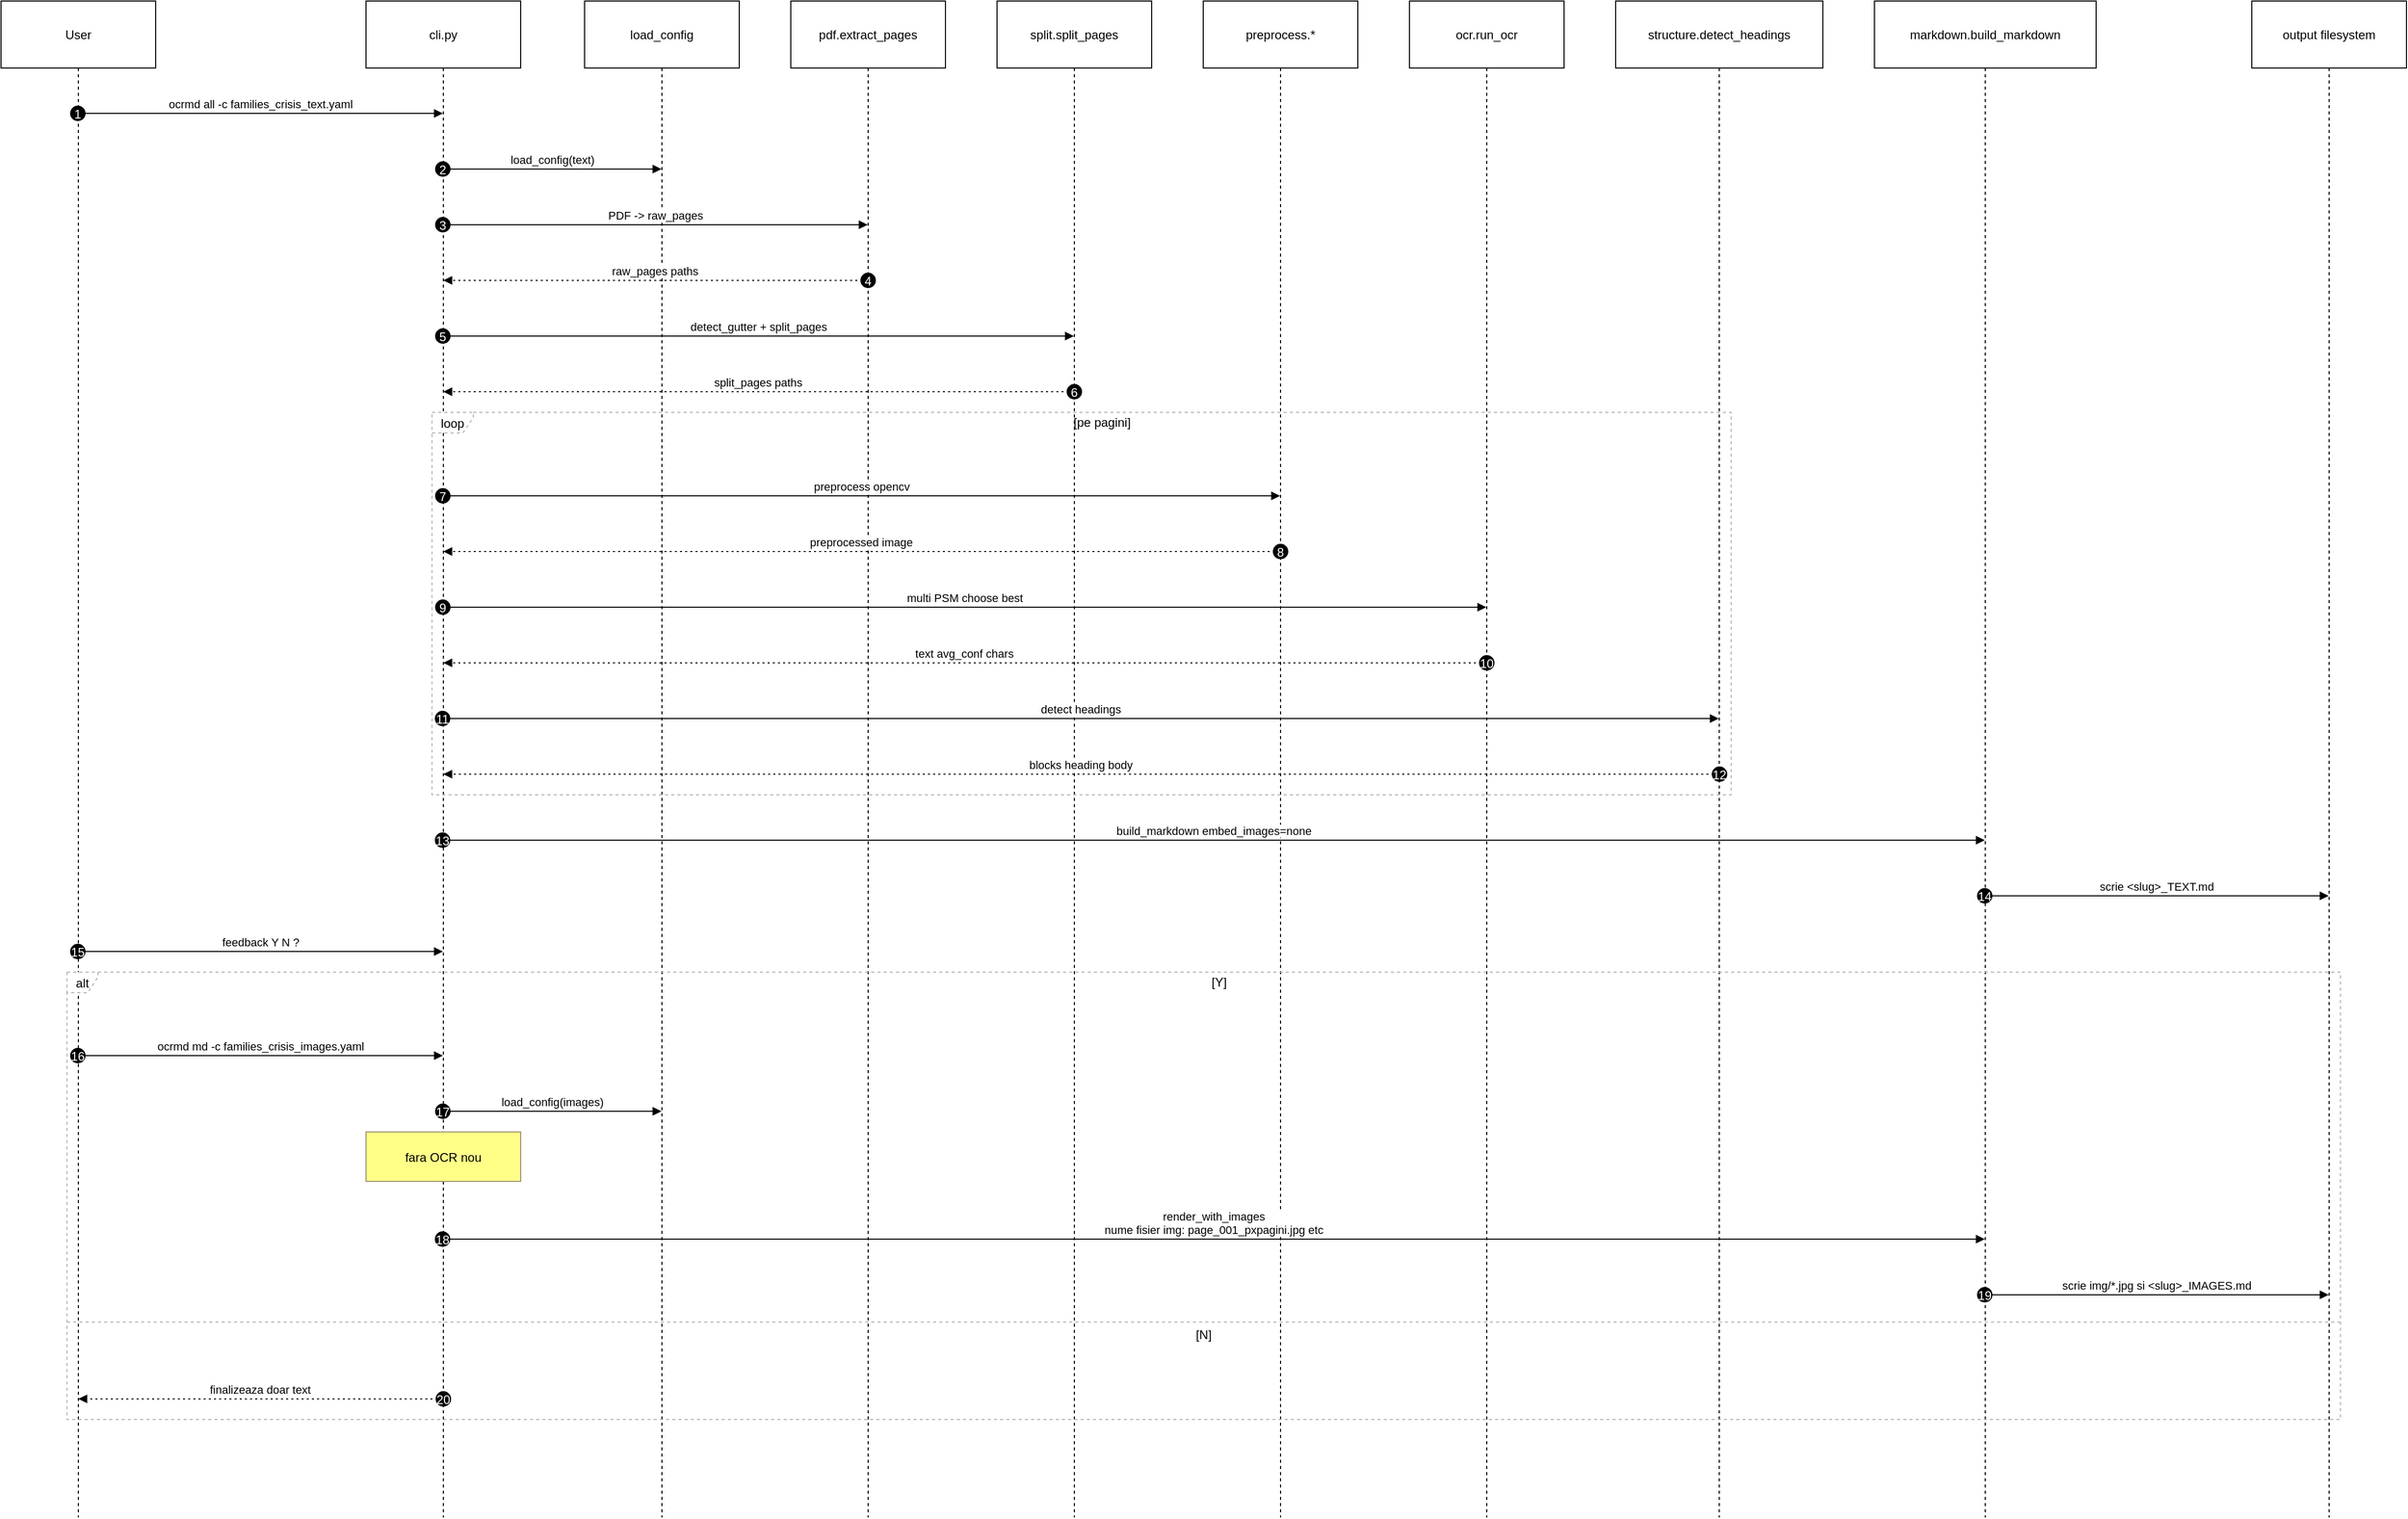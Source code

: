 <mxfile version="28.1.1">
  <diagram name="Page-1" id="D2X9OnKJfMjYs0qeHBm_">
    <mxGraphModel dx="1260" dy="659" grid="1" gridSize="10" guides="1" tooltips="1" connect="1" arrows="1" fold="1" page="1" pageScale="1" pageWidth="850" pageHeight="1100" math="0" shadow="0">
      <root>
        <mxCell id="0" />
        <mxCell id="1" parent="0" />
        <mxCell id="CEkG0doO9fT-v-tT8TTs-1" value="User" style="shape=umlLifeline;perimeter=lifelinePerimeter;whiteSpace=wrap;container=1;dropTarget=0;collapsible=0;recursiveResize=0;outlineConnect=0;portConstraint=eastwest;newEdgeStyle={&quot;edgeStyle&quot;:&quot;elbowEdgeStyle&quot;,&quot;elbow&quot;:&quot;vertical&quot;,&quot;curved&quot;:0,&quot;rounded&quot;:0};size=65;" vertex="1" parent="1">
          <mxGeometry x="20" y="20" width="150" height="1471" as="geometry" />
        </mxCell>
        <mxCell id="CEkG0doO9fT-v-tT8TTs-2" value="cli.py" style="shape=umlLifeline;perimeter=lifelinePerimeter;whiteSpace=wrap;container=1;dropTarget=0;collapsible=0;recursiveResize=0;outlineConnect=0;portConstraint=eastwest;newEdgeStyle={&quot;edgeStyle&quot;:&quot;elbowEdgeStyle&quot;,&quot;elbow&quot;:&quot;vertical&quot;,&quot;curved&quot;:0,&quot;rounded&quot;:0};size=65;" vertex="1" parent="1">
          <mxGeometry x="374" y="20" width="150" height="1471" as="geometry" />
        </mxCell>
        <mxCell id="CEkG0doO9fT-v-tT8TTs-3" value="load_config" style="shape=umlLifeline;perimeter=lifelinePerimeter;whiteSpace=wrap;container=1;dropTarget=0;collapsible=0;recursiveResize=0;outlineConnect=0;portConstraint=eastwest;newEdgeStyle={&quot;edgeStyle&quot;:&quot;elbowEdgeStyle&quot;,&quot;elbow&quot;:&quot;vertical&quot;,&quot;curved&quot;:0,&quot;rounded&quot;:0};size=65;" vertex="1" parent="1">
          <mxGeometry x="586" y="20" width="150" height="1471" as="geometry" />
        </mxCell>
        <mxCell id="CEkG0doO9fT-v-tT8TTs-4" value="pdf.extract_pages" style="shape=umlLifeline;perimeter=lifelinePerimeter;whiteSpace=wrap;container=1;dropTarget=0;collapsible=0;recursiveResize=0;outlineConnect=0;portConstraint=eastwest;newEdgeStyle={&quot;edgeStyle&quot;:&quot;elbowEdgeStyle&quot;,&quot;elbow&quot;:&quot;vertical&quot;,&quot;curved&quot;:0,&quot;rounded&quot;:0};size=65;" vertex="1" parent="1">
          <mxGeometry x="786" y="20" width="150" height="1471" as="geometry" />
        </mxCell>
        <mxCell id="CEkG0doO9fT-v-tT8TTs-5" value="split.split_pages" style="shape=umlLifeline;perimeter=lifelinePerimeter;whiteSpace=wrap;container=1;dropTarget=0;collapsible=0;recursiveResize=0;outlineConnect=0;portConstraint=eastwest;newEdgeStyle={&quot;edgeStyle&quot;:&quot;elbowEdgeStyle&quot;,&quot;elbow&quot;:&quot;vertical&quot;,&quot;curved&quot;:0,&quot;rounded&quot;:0};size=65;" vertex="1" parent="1">
          <mxGeometry x="986" y="20" width="150" height="1471" as="geometry" />
        </mxCell>
        <mxCell id="CEkG0doO9fT-v-tT8TTs-6" value="preprocess.*" style="shape=umlLifeline;perimeter=lifelinePerimeter;whiteSpace=wrap;container=1;dropTarget=0;collapsible=0;recursiveResize=0;outlineConnect=0;portConstraint=eastwest;newEdgeStyle={&quot;edgeStyle&quot;:&quot;elbowEdgeStyle&quot;,&quot;elbow&quot;:&quot;vertical&quot;,&quot;curved&quot;:0,&quot;rounded&quot;:0};size=65;" vertex="1" parent="1">
          <mxGeometry x="1186" y="20" width="150" height="1471" as="geometry" />
        </mxCell>
        <mxCell id="CEkG0doO9fT-v-tT8TTs-7" value="ocr.run_ocr" style="shape=umlLifeline;perimeter=lifelinePerimeter;whiteSpace=wrap;container=1;dropTarget=0;collapsible=0;recursiveResize=0;outlineConnect=0;portConstraint=eastwest;newEdgeStyle={&quot;edgeStyle&quot;:&quot;elbowEdgeStyle&quot;,&quot;elbow&quot;:&quot;vertical&quot;,&quot;curved&quot;:0,&quot;rounded&quot;:0};size=65;" vertex="1" parent="1">
          <mxGeometry x="1386" y="20" width="150" height="1471" as="geometry" />
        </mxCell>
        <mxCell id="CEkG0doO9fT-v-tT8TTs-8" value="structure.detect_headings" style="shape=umlLifeline;perimeter=lifelinePerimeter;whiteSpace=wrap;container=1;dropTarget=0;collapsible=0;recursiveResize=0;outlineConnect=0;portConstraint=eastwest;newEdgeStyle={&quot;edgeStyle&quot;:&quot;elbowEdgeStyle&quot;,&quot;elbow&quot;:&quot;vertical&quot;,&quot;curved&quot;:0,&quot;rounded&quot;:0};size=65;" vertex="1" parent="1">
          <mxGeometry x="1586" y="20" width="201" height="1471" as="geometry" />
        </mxCell>
        <mxCell id="CEkG0doO9fT-v-tT8TTs-9" value="markdown.build_markdown" style="shape=umlLifeline;perimeter=lifelinePerimeter;whiteSpace=wrap;container=1;dropTarget=0;collapsible=0;recursiveResize=0;outlineConnect=0;portConstraint=eastwest;newEdgeStyle={&quot;edgeStyle&quot;:&quot;elbowEdgeStyle&quot;,&quot;elbow&quot;:&quot;vertical&quot;,&quot;curved&quot;:0,&quot;rounded&quot;:0};size=65;" vertex="1" parent="1">
          <mxGeometry x="1837" y="20" width="215" height="1471" as="geometry" />
        </mxCell>
        <mxCell id="CEkG0doO9fT-v-tT8TTs-10" value="output filesystem" style="shape=umlLifeline;perimeter=lifelinePerimeter;whiteSpace=wrap;container=1;dropTarget=0;collapsible=0;recursiveResize=0;outlineConnect=0;portConstraint=eastwest;newEdgeStyle={&quot;edgeStyle&quot;:&quot;elbowEdgeStyle&quot;,&quot;elbow&quot;:&quot;vertical&quot;,&quot;curved&quot;:0,&quot;rounded&quot;:0};size=65;" vertex="1" parent="1">
          <mxGeometry x="2203" y="20" width="150" height="1471" as="geometry" />
        </mxCell>
        <mxCell id="CEkG0doO9fT-v-tT8TTs-11" value="loop" style="shape=umlFrame;dashed=1;pointerEvents=0;dropTarget=0;strokeColor=#B3B3B3;height=20;width=40" vertex="1" parent="1">
          <mxGeometry x="438" y="419" width="1260" height="371" as="geometry" />
        </mxCell>
        <mxCell id="CEkG0doO9fT-v-tT8TTs-12" value="[pe pagini]" style="text;strokeColor=none;fillColor=none;align=center;verticalAlign=middle;whiteSpace=wrap;" vertex="1" parent="CEkG0doO9fT-v-tT8TTs-11">
          <mxGeometry x="40" width="1220" height="20" as="geometry" />
        </mxCell>
        <mxCell id="CEkG0doO9fT-v-tT8TTs-13" value="alt" style="shape=umlFrame;dashed=1;pointerEvents=0;dropTarget=0;strokeColor=#B3B3B3;height=20;width=30" vertex="1" parent="1">
          <mxGeometry x="84" y="962" width="2205" height="434" as="geometry" />
        </mxCell>
        <mxCell id="CEkG0doO9fT-v-tT8TTs-14" value="[Y]" style="text;strokeColor=none;fillColor=none;align=center;verticalAlign=middle;whiteSpace=wrap;" vertex="1" parent="CEkG0doO9fT-v-tT8TTs-13">
          <mxGeometry x="30" width="2175" height="20" as="geometry" />
        </mxCell>
        <mxCell id="CEkG0doO9fT-v-tT8TTs-15" value="[N]" style="shape=line;dashed=1;whiteSpace=wrap;verticalAlign=top;labelPosition=center;verticalLabelPosition=middle;align=center;strokeColor=#B3B3B3;" vertex="1" parent="CEkG0doO9fT-v-tT8TTs-13">
          <mxGeometry y="338" width="2205" height="3" as="geometry" />
        </mxCell>
        <mxCell id="CEkG0doO9fT-v-tT8TTs-16" value="ocrmd all -c families_crisis_text.yaml" style="verticalAlign=bottom;edgeStyle=elbowEdgeStyle;elbow=vertical;curved=0;rounded=0;endArrow=block;" edge="1" parent="1" source="CEkG0doO9fT-v-tT8TTs-1" target="CEkG0doO9fT-v-tT8TTs-2">
          <mxGeometry relative="1" as="geometry">
            <Array as="points">
              <mxPoint x="281" y="129" />
            </Array>
          </mxGeometry>
        </mxCell>
        <mxCell id="CEkG0doO9fT-v-tT8TTs-17" value="1" style="ellipse;aspect=fixed;fillColor=#000000;align=center;fontColor=#FFFFFF;" vertex="1" parent="CEkG0doO9fT-v-tT8TTs-16">
          <mxGeometry width="14" height="14" relative="1" as="geometry">
            <mxPoint x="-184.5" y="-7" as="offset" />
          </mxGeometry>
        </mxCell>
        <mxCell id="CEkG0doO9fT-v-tT8TTs-18" value="load_config(text)" style="verticalAlign=bottom;edgeStyle=elbowEdgeStyle;elbow=vertical;curved=0;rounded=0;endArrow=block;" edge="1" parent="1" source="CEkG0doO9fT-v-tT8TTs-2" target="CEkG0doO9fT-v-tT8TTs-3">
          <mxGeometry relative="1" as="geometry">
            <Array as="points">
              <mxPoint x="564" y="183" />
            </Array>
          </mxGeometry>
        </mxCell>
        <mxCell id="CEkG0doO9fT-v-tT8TTs-19" value="2" style="ellipse;aspect=fixed;fillColor=#000000;align=center;fontColor=#FFFFFF;" vertex="1" parent="CEkG0doO9fT-v-tT8TTs-18">
          <mxGeometry width="14" height="14" relative="1" as="geometry">
            <mxPoint x="-113.5" y="-7" as="offset" />
          </mxGeometry>
        </mxCell>
        <mxCell id="CEkG0doO9fT-v-tT8TTs-20" value="PDF -&gt; raw_pages" style="verticalAlign=bottom;edgeStyle=elbowEdgeStyle;elbow=vertical;curved=0;rounded=0;endArrow=block;" edge="1" parent="1" source="CEkG0doO9fT-v-tT8TTs-2" target="CEkG0doO9fT-v-tT8TTs-4">
          <mxGeometry relative="1" as="geometry">
            <Array as="points">
              <mxPoint x="664" y="237" />
            </Array>
          </mxGeometry>
        </mxCell>
        <mxCell id="CEkG0doO9fT-v-tT8TTs-21" value="3" style="ellipse;aspect=fixed;fillColor=#000000;align=center;fontColor=#FFFFFF;" vertex="1" parent="CEkG0doO9fT-v-tT8TTs-20">
          <mxGeometry width="14" height="14" relative="1" as="geometry">
            <mxPoint x="-213.5" y="-7" as="offset" />
          </mxGeometry>
        </mxCell>
        <mxCell id="CEkG0doO9fT-v-tT8TTs-22" value="raw_pages paths" style="verticalAlign=bottom;edgeStyle=elbowEdgeStyle;elbow=vertical;curved=0;rounded=0;dashed=1;dashPattern=2 3;endArrow=block;" edge="1" parent="1" source="CEkG0doO9fT-v-tT8TTs-4" target="CEkG0doO9fT-v-tT8TTs-2">
          <mxGeometry relative="1" as="geometry">
            <Array as="points">
              <mxPoint x="667" y="291" />
            </Array>
          </mxGeometry>
        </mxCell>
        <mxCell id="CEkG0doO9fT-v-tT8TTs-23" value="4" style="ellipse;aspect=fixed;fillColor=#000000;align=center;fontColor=#FFFFFF;" vertex="1" parent="CEkG0doO9fT-v-tT8TTs-22">
          <mxGeometry width="14" height="14" relative="1" as="geometry">
            <mxPoint x="199.5" y="-7" as="offset" />
          </mxGeometry>
        </mxCell>
        <mxCell id="CEkG0doO9fT-v-tT8TTs-24" value="detect_gutter + split_pages" style="verticalAlign=bottom;edgeStyle=elbowEdgeStyle;elbow=vertical;curved=0;rounded=0;endArrow=block;" edge="1" parent="1" source="CEkG0doO9fT-v-tT8TTs-2" target="CEkG0doO9fT-v-tT8TTs-5">
          <mxGeometry relative="1" as="geometry">
            <Array as="points">
              <mxPoint x="764" y="345" />
            </Array>
          </mxGeometry>
        </mxCell>
        <mxCell id="CEkG0doO9fT-v-tT8TTs-25" value="5" style="ellipse;aspect=fixed;fillColor=#000000;align=center;fontColor=#FFFFFF;" vertex="1" parent="CEkG0doO9fT-v-tT8TTs-24">
          <mxGeometry width="14" height="14" relative="1" as="geometry">
            <mxPoint x="-313.5" y="-7" as="offset" />
          </mxGeometry>
        </mxCell>
        <mxCell id="CEkG0doO9fT-v-tT8TTs-26" value="split_pages paths" style="verticalAlign=bottom;edgeStyle=elbowEdgeStyle;elbow=vertical;curved=0;rounded=0;dashed=1;dashPattern=2 3;endArrow=block;" edge="1" parent="1" source="CEkG0doO9fT-v-tT8TTs-5" target="CEkG0doO9fT-v-tT8TTs-2">
          <mxGeometry relative="1" as="geometry">
            <Array as="points">
              <mxPoint x="767" y="399" />
            </Array>
          </mxGeometry>
        </mxCell>
        <mxCell id="CEkG0doO9fT-v-tT8TTs-27" value="6" style="ellipse;aspect=fixed;fillColor=#000000;align=center;fontColor=#FFFFFF;" vertex="1" parent="CEkG0doO9fT-v-tT8TTs-26">
          <mxGeometry width="14" height="14" relative="1" as="geometry">
            <mxPoint x="299.5" y="-7" as="offset" />
          </mxGeometry>
        </mxCell>
        <mxCell id="CEkG0doO9fT-v-tT8TTs-28" value="preprocess opencv" style="verticalAlign=bottom;edgeStyle=elbowEdgeStyle;elbow=vertical;curved=0;rounded=0;endArrow=block;" edge="1" parent="1" source="CEkG0doO9fT-v-tT8TTs-2" target="CEkG0doO9fT-v-tT8TTs-6">
          <mxGeometry relative="1" as="geometry">
            <Array as="points">
              <mxPoint x="864" y="500" />
            </Array>
          </mxGeometry>
        </mxCell>
        <mxCell id="CEkG0doO9fT-v-tT8TTs-29" value="7" style="ellipse;aspect=fixed;fillColor=#000000;align=center;fontColor=#FFFFFF;" vertex="1" parent="CEkG0doO9fT-v-tT8TTs-28">
          <mxGeometry width="14" height="14" relative="1" as="geometry">
            <mxPoint x="-413.5" y="-7" as="offset" />
          </mxGeometry>
        </mxCell>
        <mxCell id="CEkG0doO9fT-v-tT8TTs-30" value="preprocessed image" style="verticalAlign=bottom;edgeStyle=elbowEdgeStyle;elbow=vertical;curved=0;rounded=0;dashed=1;dashPattern=2 3;endArrow=block;" edge="1" parent="1" source="CEkG0doO9fT-v-tT8TTs-6" target="CEkG0doO9fT-v-tT8TTs-2">
          <mxGeometry relative="1" as="geometry">
            <Array as="points">
              <mxPoint x="867" y="554" />
            </Array>
          </mxGeometry>
        </mxCell>
        <mxCell id="CEkG0doO9fT-v-tT8TTs-31" value="8" style="ellipse;aspect=fixed;fillColor=#000000;align=center;fontColor=#FFFFFF;" vertex="1" parent="CEkG0doO9fT-v-tT8TTs-30">
          <mxGeometry width="14" height="14" relative="1" as="geometry">
            <mxPoint x="399.5" y="-7" as="offset" />
          </mxGeometry>
        </mxCell>
        <mxCell id="CEkG0doO9fT-v-tT8TTs-32" value="multi PSM choose best" style="verticalAlign=bottom;edgeStyle=elbowEdgeStyle;elbow=vertical;curved=0;rounded=0;endArrow=block;" edge="1" parent="1" source="CEkG0doO9fT-v-tT8TTs-2" target="CEkG0doO9fT-v-tT8TTs-7">
          <mxGeometry relative="1" as="geometry">
            <Array as="points">
              <mxPoint x="964" y="608" />
            </Array>
          </mxGeometry>
        </mxCell>
        <mxCell id="CEkG0doO9fT-v-tT8TTs-33" value="9" style="ellipse;aspect=fixed;fillColor=#000000;align=center;fontColor=#FFFFFF;" vertex="1" parent="CEkG0doO9fT-v-tT8TTs-32">
          <mxGeometry width="14" height="14" relative="1" as="geometry">
            <mxPoint x="-513.5" y="-7" as="offset" />
          </mxGeometry>
        </mxCell>
        <mxCell id="CEkG0doO9fT-v-tT8TTs-34" value="text avg_conf chars" style="verticalAlign=bottom;edgeStyle=elbowEdgeStyle;elbow=vertical;curved=0;rounded=0;dashed=1;dashPattern=2 3;endArrow=block;" edge="1" parent="1" source="CEkG0doO9fT-v-tT8TTs-7" target="CEkG0doO9fT-v-tT8TTs-2">
          <mxGeometry relative="1" as="geometry">
            <Array as="points">
              <mxPoint x="967" y="662" />
            </Array>
          </mxGeometry>
        </mxCell>
        <mxCell id="CEkG0doO9fT-v-tT8TTs-35" value="10" style="ellipse;aspect=fixed;fillColor=#000000;align=center;fontColor=#FFFFFF;" vertex="1" parent="CEkG0doO9fT-v-tT8TTs-34">
          <mxGeometry width="14" height="14" relative="1" as="geometry">
            <mxPoint x="499.5" y="-7" as="offset" />
          </mxGeometry>
        </mxCell>
        <mxCell id="CEkG0doO9fT-v-tT8TTs-36" value="detect headings" style="verticalAlign=bottom;edgeStyle=elbowEdgeStyle;elbow=vertical;curved=0;rounded=0;endArrow=block;" edge="1" parent="1" source="CEkG0doO9fT-v-tT8TTs-2" target="CEkG0doO9fT-v-tT8TTs-8">
          <mxGeometry relative="1" as="geometry">
            <Array as="points">
              <mxPoint x="1076" y="716" />
            </Array>
          </mxGeometry>
        </mxCell>
        <mxCell id="CEkG0doO9fT-v-tT8TTs-37" value="11" style="ellipse;aspect=fixed;fillColor=#000000;align=center;fontColor=#FFFFFF;" vertex="1" parent="CEkG0doO9fT-v-tT8TTs-36">
          <mxGeometry width="14" height="14" relative="1" as="geometry">
            <mxPoint x="-626.25" y="-7" as="offset" />
          </mxGeometry>
        </mxCell>
        <mxCell id="CEkG0doO9fT-v-tT8TTs-38" value="blocks heading body" style="verticalAlign=bottom;edgeStyle=elbowEdgeStyle;elbow=vertical;curved=0;rounded=0;dashed=1;dashPattern=2 3;endArrow=block;" edge="1" parent="1" source="CEkG0doO9fT-v-tT8TTs-8" target="CEkG0doO9fT-v-tT8TTs-2">
          <mxGeometry relative="1" as="geometry">
            <Array as="points">
              <mxPoint x="1079" y="770" />
            </Array>
          </mxGeometry>
        </mxCell>
        <mxCell id="CEkG0doO9fT-v-tT8TTs-39" value="12" style="ellipse;aspect=fixed;fillColor=#000000;align=center;fontColor=#FFFFFF;" vertex="1" parent="CEkG0doO9fT-v-tT8TTs-38">
          <mxGeometry width="14" height="14" relative="1" as="geometry">
            <mxPoint x="612.25" y="-7" as="offset" />
          </mxGeometry>
        </mxCell>
        <mxCell id="CEkG0doO9fT-v-tT8TTs-40" value="build_markdown embed_images=none" style="verticalAlign=bottom;edgeStyle=elbowEdgeStyle;elbow=vertical;curved=0;rounded=0;endArrow=block;" edge="1" parent="1" source="CEkG0doO9fT-v-tT8TTs-2" target="CEkG0doO9fT-v-tT8TTs-9">
          <mxGeometry relative="1" as="geometry">
            <Array as="points">
              <mxPoint x="1205" y="834" />
            </Array>
          </mxGeometry>
        </mxCell>
        <mxCell id="CEkG0doO9fT-v-tT8TTs-41" value="13" style="ellipse;aspect=fixed;fillColor=#000000;align=center;fontColor=#FFFFFF;" vertex="1" parent="CEkG0doO9fT-v-tT8TTs-40">
          <mxGeometry width="14" height="14" relative="1" as="geometry">
            <mxPoint x="-755.25" y="-7" as="offset" />
          </mxGeometry>
        </mxCell>
        <mxCell id="CEkG0doO9fT-v-tT8TTs-42" value="scrie &lt;slug&gt;_TEXT.md" style="verticalAlign=bottom;edgeStyle=elbowEdgeStyle;elbow=vertical;curved=0;rounded=0;endArrow=block;" edge="1" parent="1" source="CEkG0doO9fT-v-tT8TTs-9" target="CEkG0doO9fT-v-tT8TTs-10">
          <mxGeometry relative="1" as="geometry">
            <Array as="points">
              <mxPoint x="2120" y="888" />
            </Array>
          </mxGeometry>
        </mxCell>
        <mxCell id="CEkG0doO9fT-v-tT8TTs-43" value="14" style="ellipse;aspect=fixed;fillColor=#000000;align=center;fontColor=#FFFFFF;" vertex="1" parent="CEkG0doO9fT-v-tT8TTs-42">
          <mxGeometry width="14" height="14" relative="1" as="geometry">
            <mxPoint x="-174" y="-7" as="offset" />
          </mxGeometry>
        </mxCell>
        <mxCell id="CEkG0doO9fT-v-tT8TTs-44" value="feedback Y N ?" style="verticalAlign=bottom;edgeStyle=elbowEdgeStyle;elbow=vertical;curved=0;rounded=0;endArrow=block;" edge="1" parent="1" source="CEkG0doO9fT-v-tT8TTs-1" target="CEkG0doO9fT-v-tT8TTs-2">
          <mxGeometry relative="1" as="geometry">
            <Array as="points">
              <mxPoint x="281" y="942" />
            </Array>
          </mxGeometry>
        </mxCell>
        <mxCell id="CEkG0doO9fT-v-tT8TTs-45" value="15" style="ellipse;aspect=fixed;fillColor=#000000;align=center;fontColor=#FFFFFF;" vertex="1" parent="CEkG0doO9fT-v-tT8TTs-44">
          <mxGeometry width="14" height="14" relative="1" as="geometry">
            <mxPoint x="-184.5" y="-7" as="offset" />
          </mxGeometry>
        </mxCell>
        <mxCell id="CEkG0doO9fT-v-tT8TTs-46" value="ocrmd md -c families_crisis_images.yaml" style="verticalAlign=bottom;edgeStyle=elbowEdgeStyle;elbow=vertical;curved=0;rounded=0;endArrow=block;" edge="1" parent="1" source="CEkG0doO9fT-v-tT8TTs-1" target="CEkG0doO9fT-v-tT8TTs-2">
          <mxGeometry relative="1" as="geometry">
            <Array as="points">
              <mxPoint x="281" y="1043" />
            </Array>
          </mxGeometry>
        </mxCell>
        <mxCell id="CEkG0doO9fT-v-tT8TTs-47" value="16" style="ellipse;aspect=fixed;fillColor=#000000;align=center;fontColor=#FFFFFF;" vertex="1" parent="CEkG0doO9fT-v-tT8TTs-46">
          <mxGeometry width="14" height="14" relative="1" as="geometry">
            <mxPoint x="-184.5" y="-7" as="offset" />
          </mxGeometry>
        </mxCell>
        <mxCell id="CEkG0doO9fT-v-tT8TTs-48" value="load_config(images)" style="verticalAlign=bottom;edgeStyle=elbowEdgeStyle;elbow=vertical;curved=0;rounded=0;endArrow=block;" edge="1" parent="1" source="CEkG0doO9fT-v-tT8TTs-2" target="CEkG0doO9fT-v-tT8TTs-3">
          <mxGeometry relative="1" as="geometry">
            <Array as="points">
              <mxPoint x="564" y="1097" />
            </Array>
          </mxGeometry>
        </mxCell>
        <mxCell id="CEkG0doO9fT-v-tT8TTs-49" value="17" style="ellipse;aspect=fixed;fillColor=#000000;align=center;fontColor=#FFFFFF;" vertex="1" parent="CEkG0doO9fT-v-tT8TTs-48">
          <mxGeometry width="14" height="14" relative="1" as="geometry">
            <mxPoint x="-113.5" y="-7" as="offset" />
          </mxGeometry>
        </mxCell>
        <mxCell id="CEkG0doO9fT-v-tT8TTs-50" value="render_with_images&#xa;nume fisier img: page_001_pxpagini.jpg etc" style="verticalAlign=bottom;edgeStyle=elbowEdgeStyle;elbow=vertical;curved=0;rounded=0;endArrow=block;" edge="1" parent="1" source="CEkG0doO9fT-v-tT8TTs-2" target="CEkG0doO9fT-v-tT8TTs-9">
          <mxGeometry relative="1" as="geometry">
            <Array as="points">
              <mxPoint x="1205" y="1221" />
            </Array>
          </mxGeometry>
        </mxCell>
        <mxCell id="CEkG0doO9fT-v-tT8TTs-51" value="18" style="ellipse;aspect=fixed;fillColor=#000000;align=center;fontColor=#FFFFFF;" vertex="1" parent="CEkG0doO9fT-v-tT8TTs-50">
          <mxGeometry width="14" height="14" relative="1" as="geometry">
            <mxPoint x="-755.25" y="-7" as="offset" />
          </mxGeometry>
        </mxCell>
        <mxCell id="CEkG0doO9fT-v-tT8TTs-52" value="scrie img/*.jpg si &lt;slug&gt;_IMAGES.md" style="verticalAlign=bottom;edgeStyle=elbowEdgeStyle;elbow=vertical;curved=0;rounded=0;endArrow=block;" edge="1" parent="1" source="CEkG0doO9fT-v-tT8TTs-9" target="CEkG0doO9fT-v-tT8TTs-10">
          <mxGeometry relative="1" as="geometry">
            <Array as="points">
              <mxPoint x="2120" y="1275" />
            </Array>
          </mxGeometry>
        </mxCell>
        <mxCell id="CEkG0doO9fT-v-tT8TTs-53" value="19" style="ellipse;aspect=fixed;fillColor=#000000;align=center;fontColor=#FFFFFF;" vertex="1" parent="CEkG0doO9fT-v-tT8TTs-52">
          <mxGeometry width="14" height="14" relative="1" as="geometry">
            <mxPoint x="-174" y="-7" as="offset" />
          </mxGeometry>
        </mxCell>
        <mxCell id="CEkG0doO9fT-v-tT8TTs-54" value="finalizeaza doar text" style="verticalAlign=bottom;edgeStyle=elbowEdgeStyle;elbow=vertical;curved=0;rounded=0;dashed=1;dashPattern=2 3;endArrow=block;" edge="1" parent="1" source="CEkG0doO9fT-v-tT8TTs-2" target="CEkG0doO9fT-v-tT8TTs-1">
          <mxGeometry relative="1" as="geometry">
            <Array as="points">
              <mxPoint x="284" y="1376" />
            </Array>
          </mxGeometry>
        </mxCell>
        <mxCell id="CEkG0doO9fT-v-tT8TTs-55" value="20" style="ellipse;aspect=fixed;fillColor=#000000;align=center;fontColor=#FFFFFF;" vertex="1" parent="CEkG0doO9fT-v-tT8TTs-54">
          <mxGeometry width="14" height="14" relative="1" as="geometry">
            <mxPoint x="170.5" y="-7" as="offset" />
          </mxGeometry>
        </mxCell>
        <mxCell id="CEkG0doO9fT-v-tT8TTs-56" value="fara OCR nou" style="fillColor=#ffff88;strokeColor=#9E916F;" vertex="1" parent="1">
          <mxGeometry x="374" y="1117" width="150" height="48" as="geometry" />
        </mxCell>
      </root>
    </mxGraphModel>
  </diagram>
</mxfile>
